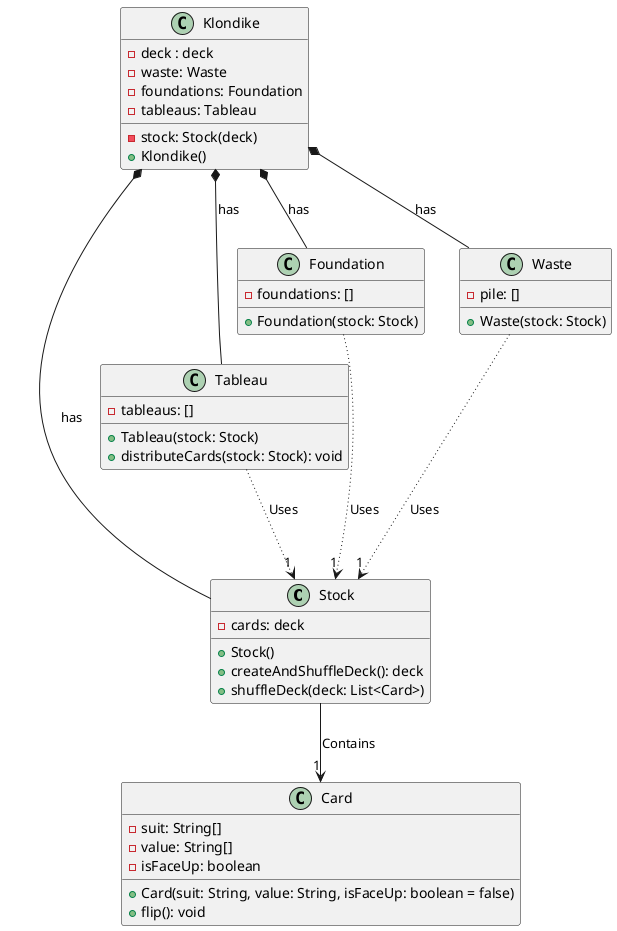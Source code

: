 @startuml Klondike_version_3
class Stock {
  - cards: deck

  + Stock()
  + createAndShuffleDeck(): deck
  + shuffleDeck(deck: List<Card>)
}

class Tableau {
  - tableaus: []
  + Tableau(stock: Stock)
  + distributeCards(stock: Stock): void
}

class Klondike {
  - deck : deck
  - stock: Stock(deck)
  - waste: Waste
  - foundations: Foundation
  - tableaus: Tableau
  + Klondike()
}

class Card {
  - suit: String[]
  - value: String[]
  - isFaceUp: boolean
  + Card(suit: String, value: String, isFaceUp: boolean = false)
  + flip(): void
}

class Foundation {
  - foundations: []
  + Foundation(stock: Stock)
}

class Waste {
  - pile: []
  + Waste(stock: Stock)
}

Stock --> "1" Card : Contains
Tableau -[dotted]-> "1" Stock : Uses
Klondike *-- Stock : has
Klondike *-- Waste : has
Klondike *-- Foundation : has
Klondike *-- Tableau : has
Foundation --[dotted]-> "1" Stock : Uses
Waste --[dotted]-> "1" Stock : Uses

@enduml
